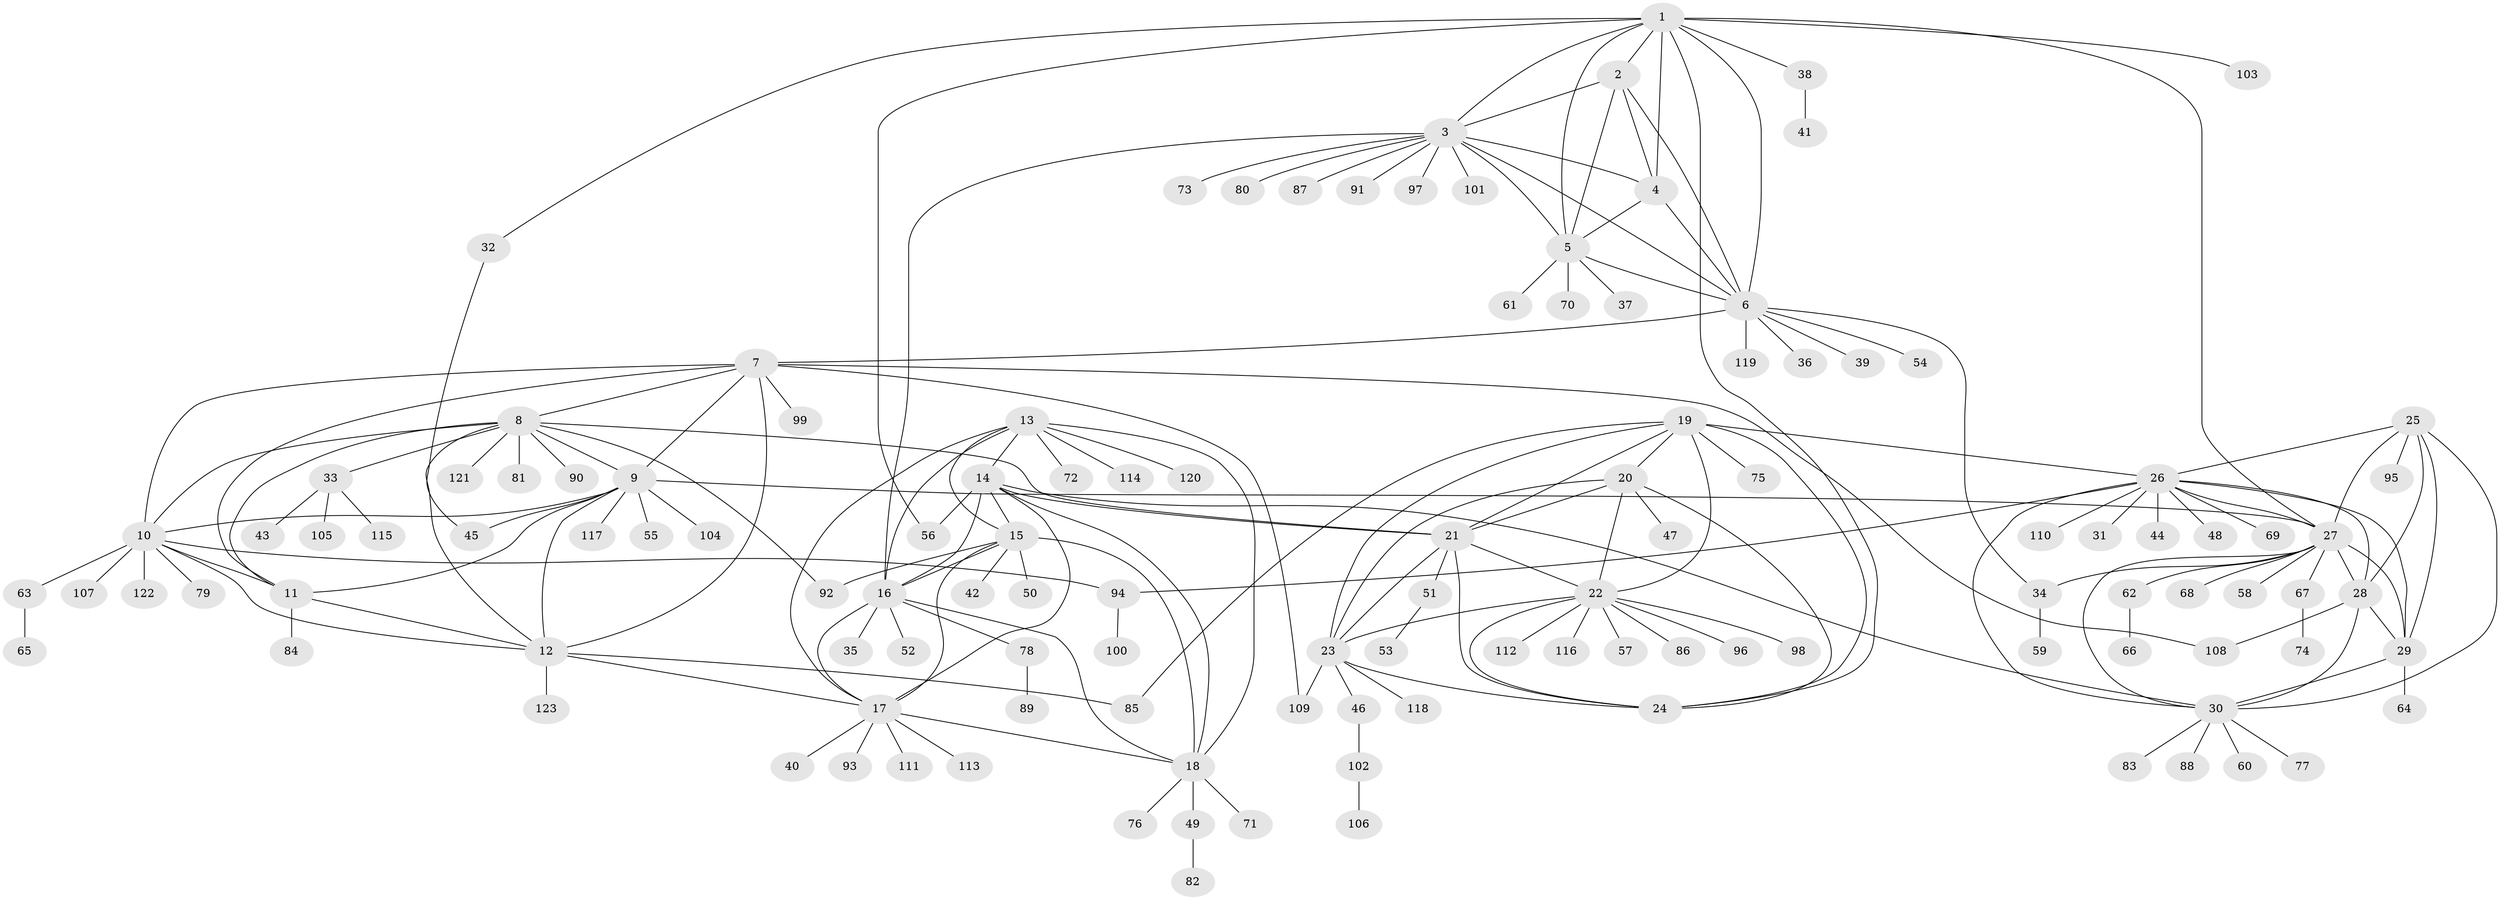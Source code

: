// coarse degree distribution, {9: 0.05154639175257732, 10: 0.030927835051546393, 3: 0.041237113402061855, 12: 0.010309278350515464, 8: 0.020618556701030927, 13: 0.010309278350515464, 5: 0.020618556701030927, 7: 0.020618556701030927, 6: 0.020618556701030927, 4: 0.010309278350515464, 11: 0.010309278350515464, 1: 0.6494845360824743, 2: 0.10309278350515463}
// Generated by graph-tools (version 1.1) at 2025/42/03/06/25 10:42:09]
// undirected, 123 vertices, 186 edges
graph export_dot {
graph [start="1"]
  node [color=gray90,style=filled];
  1;
  2;
  3;
  4;
  5;
  6;
  7;
  8;
  9;
  10;
  11;
  12;
  13;
  14;
  15;
  16;
  17;
  18;
  19;
  20;
  21;
  22;
  23;
  24;
  25;
  26;
  27;
  28;
  29;
  30;
  31;
  32;
  33;
  34;
  35;
  36;
  37;
  38;
  39;
  40;
  41;
  42;
  43;
  44;
  45;
  46;
  47;
  48;
  49;
  50;
  51;
  52;
  53;
  54;
  55;
  56;
  57;
  58;
  59;
  60;
  61;
  62;
  63;
  64;
  65;
  66;
  67;
  68;
  69;
  70;
  71;
  72;
  73;
  74;
  75;
  76;
  77;
  78;
  79;
  80;
  81;
  82;
  83;
  84;
  85;
  86;
  87;
  88;
  89;
  90;
  91;
  92;
  93;
  94;
  95;
  96;
  97;
  98;
  99;
  100;
  101;
  102;
  103;
  104;
  105;
  106;
  107;
  108;
  109;
  110;
  111;
  112;
  113;
  114;
  115;
  116;
  117;
  118;
  119;
  120;
  121;
  122;
  123;
  1 -- 2;
  1 -- 3;
  1 -- 4;
  1 -- 5;
  1 -- 6;
  1 -- 24;
  1 -- 27;
  1 -- 32;
  1 -- 38;
  1 -- 56;
  1 -- 103;
  2 -- 3;
  2 -- 4;
  2 -- 5;
  2 -- 6;
  3 -- 4;
  3 -- 5;
  3 -- 6;
  3 -- 16;
  3 -- 73;
  3 -- 80;
  3 -- 87;
  3 -- 91;
  3 -- 97;
  3 -- 101;
  4 -- 5;
  4 -- 6;
  5 -- 6;
  5 -- 37;
  5 -- 61;
  5 -- 70;
  6 -- 7;
  6 -- 34;
  6 -- 36;
  6 -- 39;
  6 -- 54;
  6 -- 119;
  7 -- 8;
  7 -- 9;
  7 -- 10;
  7 -- 11;
  7 -- 12;
  7 -- 99;
  7 -- 108;
  7 -- 109;
  8 -- 9;
  8 -- 10;
  8 -- 11;
  8 -- 12;
  8 -- 21;
  8 -- 33;
  8 -- 81;
  8 -- 90;
  8 -- 92;
  8 -- 121;
  9 -- 10;
  9 -- 11;
  9 -- 12;
  9 -- 27;
  9 -- 45;
  9 -- 55;
  9 -- 104;
  9 -- 117;
  10 -- 11;
  10 -- 12;
  10 -- 63;
  10 -- 79;
  10 -- 94;
  10 -- 107;
  10 -- 122;
  11 -- 12;
  11 -- 84;
  12 -- 17;
  12 -- 85;
  12 -- 123;
  13 -- 14;
  13 -- 15;
  13 -- 16;
  13 -- 17;
  13 -- 18;
  13 -- 72;
  13 -- 114;
  13 -- 120;
  14 -- 15;
  14 -- 16;
  14 -- 17;
  14 -- 18;
  14 -- 21;
  14 -- 30;
  14 -- 56;
  15 -- 16;
  15 -- 17;
  15 -- 18;
  15 -- 42;
  15 -- 50;
  15 -- 92;
  16 -- 17;
  16 -- 18;
  16 -- 35;
  16 -- 52;
  16 -- 78;
  17 -- 18;
  17 -- 40;
  17 -- 93;
  17 -- 111;
  17 -- 113;
  18 -- 49;
  18 -- 71;
  18 -- 76;
  19 -- 20;
  19 -- 21;
  19 -- 22;
  19 -- 23;
  19 -- 24;
  19 -- 26;
  19 -- 75;
  19 -- 85;
  20 -- 21;
  20 -- 22;
  20 -- 23;
  20 -- 24;
  20 -- 47;
  21 -- 22;
  21 -- 23;
  21 -- 24;
  21 -- 51;
  22 -- 23;
  22 -- 24;
  22 -- 57;
  22 -- 86;
  22 -- 96;
  22 -- 98;
  22 -- 112;
  22 -- 116;
  23 -- 24;
  23 -- 46;
  23 -- 109;
  23 -- 118;
  25 -- 26;
  25 -- 27;
  25 -- 28;
  25 -- 29;
  25 -- 30;
  25 -- 95;
  26 -- 27;
  26 -- 28;
  26 -- 29;
  26 -- 30;
  26 -- 31;
  26 -- 44;
  26 -- 48;
  26 -- 69;
  26 -- 94;
  26 -- 110;
  27 -- 28;
  27 -- 29;
  27 -- 30;
  27 -- 34;
  27 -- 58;
  27 -- 62;
  27 -- 67;
  27 -- 68;
  28 -- 29;
  28 -- 30;
  28 -- 108;
  29 -- 30;
  29 -- 64;
  30 -- 60;
  30 -- 77;
  30 -- 83;
  30 -- 88;
  32 -- 45;
  33 -- 43;
  33 -- 105;
  33 -- 115;
  34 -- 59;
  38 -- 41;
  46 -- 102;
  49 -- 82;
  51 -- 53;
  62 -- 66;
  63 -- 65;
  67 -- 74;
  78 -- 89;
  94 -- 100;
  102 -- 106;
}

